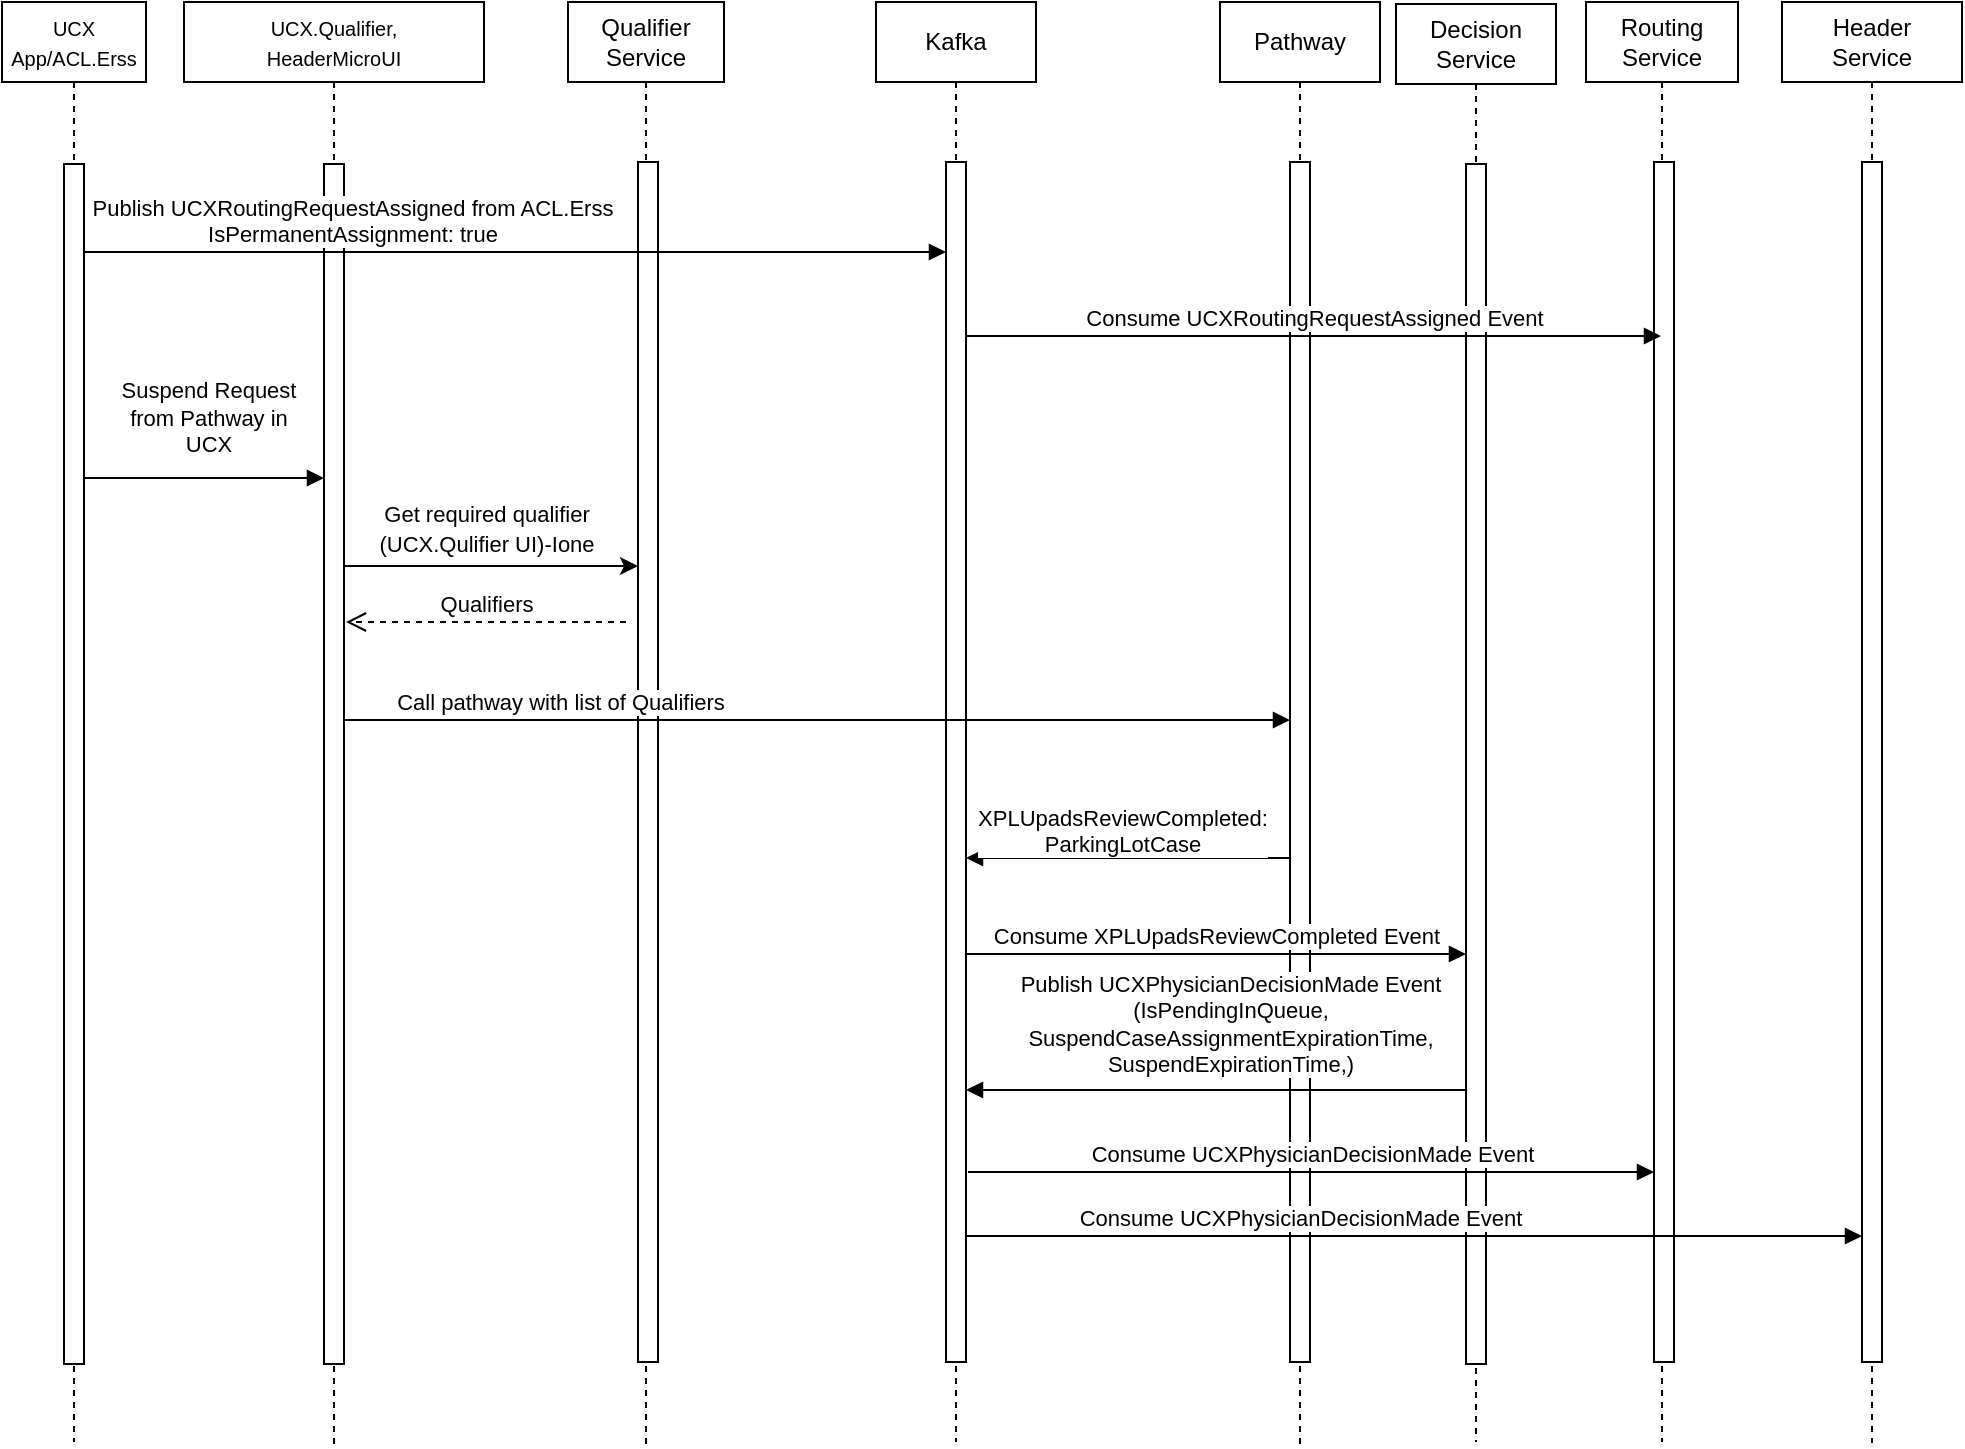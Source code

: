 <mxfile version="22.1.16" type="device">
  <diagram name="Page-1" id="2YBvvXClWsGukQMizWep">
    <mxGraphModel dx="1050" dy="628" grid="1" gridSize="10" guides="1" tooltips="1" connect="1" arrows="1" fold="1" page="1" pageScale="1" pageWidth="850" pageHeight="1100" math="0" shadow="0">
      <root>
        <mxCell id="0" />
        <mxCell id="1" parent="0" />
        <mxCell id="aM9ryv3xv72pqoxQDRHE-1" value="&lt;span style=&quot;font-size: 10px;&quot;&gt;UCX App/ACL.Erss&lt;/span&gt;" style="shape=umlLifeline;perimeter=lifelinePerimeter;whiteSpace=wrap;html=1;container=0;dropTarget=0;collapsible=0;recursiveResize=0;outlineConnect=0;portConstraint=eastwest;newEdgeStyle={&quot;edgeStyle&quot;:&quot;elbowEdgeStyle&quot;,&quot;elbow&quot;:&quot;vertical&quot;,&quot;curved&quot;:0,&quot;rounded&quot;:0};" parent="1" vertex="1">
          <mxGeometry x="6" y="40" width="72" height="720" as="geometry" />
        </mxCell>
        <mxCell id="aM9ryv3xv72pqoxQDRHE-2" value="" style="html=1;points=[];perimeter=orthogonalPerimeter;outlineConnect=0;targetShapes=umlLifeline;portConstraint=eastwest;newEdgeStyle={&quot;edgeStyle&quot;:&quot;elbowEdgeStyle&quot;,&quot;elbow&quot;:&quot;vertical&quot;,&quot;curved&quot;:0,&quot;rounded&quot;:0};" parent="aM9ryv3xv72pqoxQDRHE-1" vertex="1">
          <mxGeometry x="31" y="81" width="10" height="600" as="geometry" />
        </mxCell>
        <mxCell id="1E91Kec0WUk58oKre7sG-1" value="Qualifier&lt;br style=&quot;border-color: var(--border-color);&quot;&gt;Service" style="shape=umlLifeline;perimeter=lifelinePerimeter;whiteSpace=wrap;html=1;container=0;dropTarget=0;collapsible=0;recursiveResize=0;outlineConnect=0;portConstraint=eastwest;newEdgeStyle={&quot;edgeStyle&quot;:&quot;elbowEdgeStyle&quot;,&quot;elbow&quot;:&quot;vertical&quot;,&quot;curved&quot;:0,&quot;rounded&quot;:0};" parent="1" vertex="1">
          <mxGeometry x="289" y="40" width="78" height="721" as="geometry" />
        </mxCell>
        <mxCell id="1E91Kec0WUk58oKre7sG-2" value="" style="html=1;points=[];perimeter=orthogonalPerimeter;outlineConnect=0;targetShapes=umlLifeline;portConstraint=eastwest;newEdgeStyle={&quot;edgeStyle&quot;:&quot;elbowEdgeStyle&quot;,&quot;elbow&quot;:&quot;vertical&quot;,&quot;curved&quot;:0,&quot;rounded&quot;:0};" parent="1E91Kec0WUk58oKre7sG-1" vertex="1">
          <mxGeometry x="35" y="80" width="10" height="600" as="geometry" />
        </mxCell>
        <mxCell id="1E91Kec0WUk58oKre7sG-3" value="Decision&lt;br&gt;Service" style="shape=umlLifeline;perimeter=lifelinePerimeter;whiteSpace=wrap;html=1;container=0;dropTarget=0;collapsible=0;recursiveResize=0;outlineConnect=0;portConstraint=eastwest;newEdgeStyle={&quot;edgeStyle&quot;:&quot;elbowEdgeStyle&quot;,&quot;elbow&quot;:&quot;vertical&quot;,&quot;curved&quot;:0,&quot;rounded&quot;:0};" parent="1" vertex="1">
          <mxGeometry x="703" y="41" width="80" height="719" as="geometry" />
        </mxCell>
        <mxCell id="1E91Kec0WUk58oKre7sG-4" value="" style="html=1;points=[];perimeter=orthogonalPerimeter;outlineConnect=0;targetShapes=umlLifeline;portConstraint=eastwest;newEdgeStyle={&quot;edgeStyle&quot;:&quot;elbowEdgeStyle&quot;,&quot;elbow&quot;:&quot;vertical&quot;,&quot;curved&quot;:0,&quot;rounded&quot;:0};" parent="1E91Kec0WUk58oKre7sG-3" vertex="1">
          <mxGeometry x="35" y="80" width="10" height="600" as="geometry" />
        </mxCell>
        <mxCell id="1E91Kec0WUk58oKre7sG-7" value="Kafka" style="shape=umlLifeline;perimeter=lifelinePerimeter;whiteSpace=wrap;html=1;container=0;dropTarget=0;collapsible=0;recursiveResize=0;outlineConnect=0;portConstraint=eastwest;newEdgeStyle={&quot;edgeStyle&quot;:&quot;elbowEdgeStyle&quot;,&quot;elbow&quot;:&quot;vertical&quot;,&quot;curved&quot;:0,&quot;rounded&quot;:0};" parent="1" vertex="1">
          <mxGeometry x="443" y="40" width="80" height="720" as="geometry" />
        </mxCell>
        <mxCell id="1E91Kec0WUk58oKre7sG-8" value="" style="html=1;points=[];perimeter=orthogonalPerimeter;outlineConnect=0;targetShapes=umlLifeline;portConstraint=eastwest;newEdgeStyle={&quot;edgeStyle&quot;:&quot;elbowEdgeStyle&quot;,&quot;elbow&quot;:&quot;vertical&quot;,&quot;curved&quot;:0,&quot;rounded&quot;:0};" parent="1E91Kec0WUk58oKre7sG-7" vertex="1">
          <mxGeometry x="35" y="80" width="10" height="600" as="geometry" />
        </mxCell>
        <mxCell id="1E91Kec0WUk58oKre7sG-10" value="Pathway" style="shape=umlLifeline;perimeter=lifelinePerimeter;whiteSpace=wrap;html=1;container=0;dropTarget=0;collapsible=0;recursiveResize=0;outlineConnect=0;portConstraint=eastwest;newEdgeStyle={&quot;edgeStyle&quot;:&quot;elbowEdgeStyle&quot;,&quot;elbow&quot;:&quot;vertical&quot;,&quot;curved&quot;:0,&quot;rounded&quot;:0};" parent="1" vertex="1">
          <mxGeometry x="615" y="40" width="80" height="722" as="geometry" />
        </mxCell>
        <mxCell id="1E91Kec0WUk58oKre7sG-11" value="" style="html=1;points=[];perimeter=orthogonalPerimeter;outlineConnect=0;targetShapes=umlLifeline;portConstraint=eastwest;newEdgeStyle={&quot;edgeStyle&quot;:&quot;elbowEdgeStyle&quot;,&quot;elbow&quot;:&quot;vertical&quot;,&quot;curved&quot;:0,&quot;rounded&quot;:0};" parent="1E91Kec0WUk58oKre7sG-10" vertex="1">
          <mxGeometry x="35" y="80" width="10" height="600" as="geometry" />
        </mxCell>
        <mxCell id="1E91Kec0WUk58oKre7sG-17" value="Qualifiers" style="html=1;verticalAlign=bottom;endArrow=open;dashed=1;endSize=8;edgeStyle=elbowEdgeStyle;elbow=vertical;curved=0;rounded=0;" parent="1" edge="1">
          <mxGeometry relative="1" as="geometry">
            <mxPoint x="178" y="350" as="targetPoint" />
            <Array as="points">
              <mxPoint x="200" y="350" />
            </Array>
            <mxPoint x="318" y="350" as="sourcePoint" />
          </mxGeometry>
        </mxCell>
        <mxCell id="1E91Kec0WUk58oKre7sG-23" value="Publish UCXPhysicianDecisionMade Event&lt;br&gt;(IsPendingInQueue,&lt;br style=&quot;border-color: var(--border-color);&quot;&gt;SuspendCaseAssignmentExpirationTime,&lt;br&gt;SuspendExpirationTime,)" style="html=1;verticalAlign=bottom;endArrow=block;edgeStyle=elbowEdgeStyle;elbow=horizontal;curved=0;rounded=0;" parent="1" edge="1">
          <mxGeometry x="-0.056" y="-4" relative="1" as="geometry">
            <mxPoint x="738" y="584" as="sourcePoint" />
            <Array as="points" />
            <mxPoint x="488" y="584" as="targetPoint" />
            <mxPoint as="offset" />
          </mxGeometry>
        </mxCell>
        <mxCell id="1E91Kec0WUk58oKre7sG-27" value="&lt;div&gt;Consume XPLUpadsReviewCompleted Event&lt;/div&gt;" style="html=1;verticalAlign=bottom;endArrow=block;edgeStyle=elbowEdgeStyle;elbow=vertical;curved=0;rounded=0;" parent="1" edge="1">
          <mxGeometry relative="1" as="geometry">
            <mxPoint x="488" y="516" as="sourcePoint" />
            <Array as="points">
              <mxPoint x="552" y="516" />
            </Array>
            <mxPoint x="738" y="516" as="targetPoint" />
          </mxGeometry>
        </mxCell>
        <mxCell id="1E91Kec0WUk58oKre7sG-31" value="&lt;span style=&quot;font-size: 10px;&quot;&gt;UCX.Qualifier,&lt;br&gt;HeaderMicroUI&lt;br&gt;&lt;/span&gt;" style="shape=umlLifeline;perimeter=lifelinePerimeter;whiteSpace=wrap;html=1;container=0;dropTarget=0;collapsible=0;recursiveResize=0;outlineConnect=0;portConstraint=eastwest;newEdgeStyle={&quot;edgeStyle&quot;:&quot;elbowEdgeStyle&quot;,&quot;elbow&quot;:&quot;vertical&quot;,&quot;curved&quot;:0,&quot;rounded&quot;:0};" parent="1" vertex="1">
          <mxGeometry x="97" y="40" width="150" height="721" as="geometry" />
        </mxCell>
        <mxCell id="1E91Kec0WUk58oKre7sG-32" value="" style="html=1;points=[];perimeter=orthogonalPerimeter;outlineConnect=0;targetShapes=umlLifeline;portConstraint=eastwest;newEdgeStyle={&quot;edgeStyle&quot;:&quot;elbowEdgeStyle&quot;,&quot;elbow&quot;:&quot;vertical&quot;,&quot;curved&quot;:0,&quot;rounded&quot;:0};" parent="1E91Kec0WUk58oKre7sG-31" vertex="1">
          <mxGeometry x="70" y="81" width="10" height="600" as="geometry" />
        </mxCell>
        <mxCell id="1E91Kec0WUk58oKre7sG-33" value="Suspend Request &lt;br&gt;from Pathway in&lt;br&gt;UCX" style="html=1;verticalAlign=bottom;endArrow=block;edgeStyle=elbowEdgeStyle;elbow=vertical;curved=0;rounded=0;" parent="1" edge="1">
          <mxGeometry x="0.05" y="8" relative="1" as="geometry">
            <mxPoint x="47" y="278" as="sourcePoint" />
            <Array as="points">
              <mxPoint x="149" y="278" />
            </Array>
            <mxPoint x="167" y="278" as="targetPoint" />
            <mxPoint x="-1" as="offset" />
          </mxGeometry>
        </mxCell>
        <mxCell id="nl_diZd07pS_PIgy_KLt-1" value="Routing&lt;br&gt;Service" style="shape=umlLifeline;perimeter=lifelinePerimeter;whiteSpace=wrap;html=1;container=0;dropTarget=0;collapsible=0;recursiveResize=0;outlineConnect=0;portConstraint=eastwest;newEdgeStyle={&quot;edgeStyle&quot;:&quot;elbowEdgeStyle&quot;,&quot;elbow&quot;:&quot;vertical&quot;,&quot;curved&quot;:0,&quot;rounded&quot;:0};" parent="1" vertex="1">
          <mxGeometry x="798" y="40" width="76" height="720" as="geometry" />
        </mxCell>
        <mxCell id="nl_diZd07pS_PIgy_KLt-2" value="" style="html=1;points=[];perimeter=orthogonalPerimeter;outlineConnect=0;targetShapes=umlLifeline;portConstraint=eastwest;newEdgeStyle={&quot;edgeStyle&quot;:&quot;elbowEdgeStyle&quot;,&quot;elbow&quot;:&quot;vertical&quot;,&quot;curved&quot;:0,&quot;rounded&quot;:0};" parent="nl_diZd07pS_PIgy_KLt-1" vertex="1">
          <mxGeometry x="34" y="80" width="10" height="600" as="geometry" />
        </mxCell>
        <mxCell id="nl_diZd07pS_PIgy_KLt-3" value="Header&lt;br&gt;Service" style="shape=umlLifeline;perimeter=lifelinePerimeter;whiteSpace=wrap;html=1;container=0;dropTarget=0;collapsible=0;recursiveResize=0;outlineConnect=0;portConstraint=eastwest;newEdgeStyle={&quot;edgeStyle&quot;:&quot;elbowEdgeStyle&quot;,&quot;elbow&quot;:&quot;vertical&quot;,&quot;curved&quot;:0,&quot;rounded&quot;:0};" parent="1" vertex="1">
          <mxGeometry x="896" y="40" width="90" height="720.5" as="geometry" />
        </mxCell>
        <mxCell id="nl_diZd07pS_PIgy_KLt-4" value="" style="html=1;points=[];perimeter=orthogonalPerimeter;outlineConnect=0;targetShapes=umlLifeline;portConstraint=eastwest;newEdgeStyle={&quot;edgeStyle&quot;:&quot;elbowEdgeStyle&quot;,&quot;elbow&quot;:&quot;vertical&quot;,&quot;curved&quot;:0,&quot;rounded&quot;:0};" parent="nl_diZd07pS_PIgy_KLt-3" vertex="1">
          <mxGeometry x="40" y="80" width="10" height="600" as="geometry" />
        </mxCell>
        <mxCell id="nl_diZd07pS_PIgy_KLt-6" value="" style="endArrow=classic;html=1;rounded=0;" parent="1" edge="1">
          <mxGeometry width="50" height="50" relative="1" as="geometry">
            <mxPoint x="177" y="322" as="sourcePoint" />
            <mxPoint x="324" y="322" as="targetPoint" />
          </mxGeometry>
        </mxCell>
        <mxCell id="nl_diZd07pS_PIgy_KLt-7" value="&lt;font style=&quot;font-size: 11px;&quot;&gt;Get required qualifier&lt;br style=&quot;border-color: var(--border-color);&quot;&gt;&lt;span style=&quot;background-color: rgb(255, 255, 255);&quot;&gt;(UCX.Qulifier UI)-Ione&lt;/span&gt;&lt;/font&gt;" style="text;html=1;align=center;verticalAlign=middle;resizable=0;points=[];autosize=1;strokeColor=none;fillColor=none;" parent="1" vertex="1">
          <mxGeometry x="183" y="283" width="130" height="40" as="geometry" />
        </mxCell>
        <mxCell id="nl_diZd07pS_PIgy_KLt-12" value="Call pathway with list of Qualifiers" style="html=1;verticalAlign=bottom;endArrow=block;edgeStyle=elbowEdgeStyle;elbow=vertical;curved=0;rounded=0;" parent="1" edge="1">
          <mxGeometry x="-0.546" relative="1" as="geometry">
            <mxPoint x="177" y="399" as="sourcePoint" />
            <Array as="points">
              <mxPoint x="386" y="399" />
            </Array>
            <mxPoint x="650" y="399" as="targetPoint" />
            <mxPoint as="offset" />
          </mxGeometry>
        </mxCell>
        <mxCell id="nl_diZd07pS_PIgy_KLt-13" value="&lt;div&gt;Consume UCXPhysicianDecisionMade Event&lt;/div&gt;" style="html=1;verticalAlign=bottom;endArrow=block;edgeStyle=elbowEdgeStyle;elbow=vertical;curved=0;rounded=0;" parent="1" edge="1">
          <mxGeometry relative="1" as="geometry">
            <mxPoint x="489" y="625" as="sourcePoint" />
            <Array as="points">
              <mxPoint x="553" y="625" />
            </Array>
            <mxPoint x="832" y="625" as="targetPoint" />
          </mxGeometry>
        </mxCell>
        <mxCell id="nl_diZd07pS_PIgy_KLt-14" value="&lt;div&gt;Consume UCXPhysicianDecisionMade Event&lt;/div&gt;" style="html=1;verticalAlign=bottom;endArrow=block;edgeStyle=elbowEdgeStyle;elbow=vertical;curved=0;rounded=0;" parent="1" edge="1">
          <mxGeometry x="-0.255" relative="1" as="geometry">
            <mxPoint x="488" y="657" as="sourcePoint" />
            <Array as="points">
              <mxPoint x="552" y="657" />
            </Array>
            <mxPoint x="936" y="657" as="targetPoint" />
            <mxPoint as="offset" />
          </mxGeometry>
        </mxCell>
        <mxCell id="nl_diZd07pS_PIgy_KLt-15" value="Publish UCXRoutingRequestAssigned from ACL.Erss&lt;br&gt;IsPermanentAssignment: true" style="html=1;verticalAlign=bottom;endArrow=block;edgeStyle=elbowEdgeStyle;elbow=vertical;curved=0;rounded=0;" parent="1" target="1E91Kec0WUk58oKre7sG-8" edge="1">
          <mxGeometry x="-0.379" relative="1" as="geometry">
            <mxPoint x="47" y="165" as="sourcePoint" />
            <Array as="points">
              <mxPoint x="150" y="165" />
            </Array>
            <mxPoint x="503.0" y="165" as="targetPoint" />
            <mxPoint as="offset" />
          </mxGeometry>
        </mxCell>
        <mxCell id="nl_diZd07pS_PIgy_KLt-17" value="&lt;div&gt;Consume UCXRoutingRequestAssigned&amp;nbsp;Event&lt;/div&gt;" style="html=1;verticalAlign=bottom;endArrow=block;edgeStyle=elbowEdgeStyle;elbow=vertical;curved=0;rounded=0;" parent="1" edge="1">
          <mxGeometry relative="1" as="geometry">
            <mxPoint x="488.0" y="207" as="sourcePoint" />
            <Array as="points">
              <mxPoint x="559" y="207" />
            </Array>
            <mxPoint x="835.5" y="207" as="targetPoint" />
          </mxGeometry>
        </mxCell>
        <mxCell id="1E91Kec0WUk58oKre7sG-9" value="XPLUpadsReviewCompleted: &lt;br&gt;ParkingLotCase" style="html=1;verticalAlign=bottom;endArrow=block;edgeStyle=elbowEdgeStyle;elbow=horizontal;curved=0;rounded=0;" parent="1" edge="1">
          <mxGeometry x="0.037" y="2" relative="1" as="geometry">
            <mxPoint x="650" y="468" as="sourcePoint" />
            <Array as="points">
              <mxPoint x="566" y="468" />
            </Array>
            <mxPoint x="488" y="468" as="targetPoint" />
            <mxPoint as="offset" />
          </mxGeometry>
        </mxCell>
      </root>
    </mxGraphModel>
  </diagram>
</mxfile>
